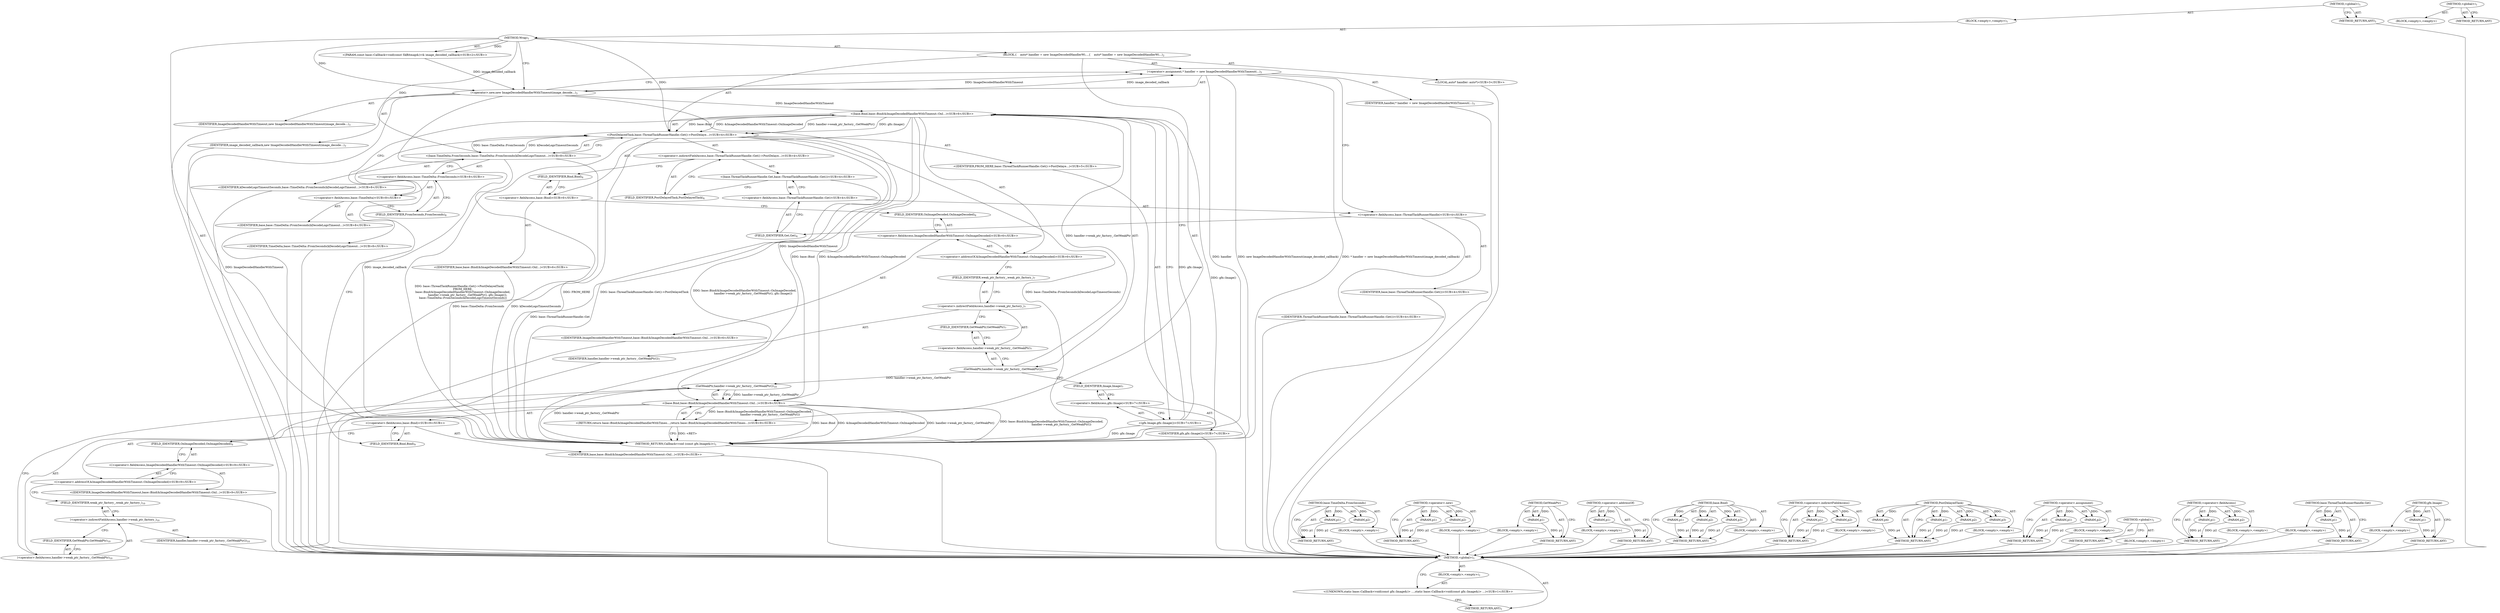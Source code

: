 digraph "&lt;global&gt;" {
vulnerable_118 [label=<(METHOD,base.ThreadTaskRunnerHandle.Get)>];
vulnerable_119 [label=<(PARAM,p1)>];
vulnerable_120 [label=<(BLOCK,&lt;empty&gt;,&lt;empty&gt;)>];
vulnerable_121 [label=<(METHOD_RETURN,ANY)>];
vulnerable_141 [label=<(METHOD,gfx.Image)>];
vulnerable_142 [label=<(PARAM,p1)>];
vulnerable_143 [label=<(BLOCK,&lt;empty&gt;,&lt;empty&gt;)>];
vulnerable_144 [label=<(METHOD_RETURN,ANY)>];
vulnerable_6 [label=<(METHOD,&lt;global&gt;)<SUB>1</SUB>>];
vulnerable_7 [label=<(BLOCK,&lt;empty&gt;,&lt;empty&gt;)<SUB>1</SUB>>];
vulnerable_8 [label=<(METHOD,Wrap)<SUB>1</SUB>>];
vulnerable_9 [label="<(PARAM,const base::Callback&lt;void(const SkBitmap&amp;)&gt;&amp; image_decoded_callback)<SUB>2</SUB>>"];
vulnerable_10 [label=<(BLOCK,{
    auto* handler = new ImageDecodedHandlerWi...,{
    auto* handler = new ImageDecodedHandlerWi...)<SUB>2</SUB>>];
vulnerable_11 [label="<(LOCAL,auto* handler: auto*)<SUB>3</SUB>>"];
vulnerable_12 [label=<(&lt;operator&gt;.assignment,* handler = new ImageDecodedHandlerWithTimeout(...)<SUB>3</SUB>>];
vulnerable_13 [label=<(IDENTIFIER,handler,* handler = new ImageDecodedHandlerWithTimeout(...)<SUB>3</SUB>>];
vulnerable_14 [label=<(&lt;operator&gt;.new,new ImageDecodedHandlerWithTimeout(image_decode...)<SUB>3</SUB>>];
vulnerable_15 [label=<(IDENTIFIER,ImageDecodedHandlerWithTimeout,new ImageDecodedHandlerWithTimeout(image_decode...)<SUB>3</SUB>>];
vulnerable_16 [label=<(IDENTIFIER,image_decoded_callback,new ImageDecodedHandlerWithTimeout(image_decode...)<SUB>3</SUB>>];
vulnerable_17 [label="<(PostDelayedTask,base::ThreadTaskRunnerHandle::Get()-&gt;PostDelaye...)<SUB>4</SUB>>"];
vulnerable_18 [label="<(&lt;operator&gt;.indirectFieldAccess,base::ThreadTaskRunnerHandle::Get()-&gt;PostDelaye...)<SUB>4</SUB>>"];
vulnerable_19 [label="<(base.ThreadTaskRunnerHandle.Get,base::ThreadTaskRunnerHandle::Get())<SUB>4</SUB>>"];
vulnerable_20 [label="<(&lt;operator&gt;.fieldAccess,base::ThreadTaskRunnerHandle::Get)<SUB>4</SUB>>"];
vulnerable_21 [label="<(&lt;operator&gt;.fieldAccess,base::ThreadTaskRunnerHandle)<SUB>4</SUB>>"];
vulnerable_22 [label="<(IDENTIFIER,base,base::ThreadTaskRunnerHandle::Get())<SUB>4</SUB>>"];
vulnerable_23 [label="<(IDENTIFIER,ThreadTaskRunnerHandle,base::ThreadTaskRunnerHandle::Get())<SUB>4</SUB>>"];
vulnerable_24 [label=<(FIELD_IDENTIFIER,Get,Get)<SUB>4</SUB>>];
vulnerable_25 [label=<(FIELD_IDENTIFIER,PostDelayedTask,PostDelayedTask)<SUB>4</SUB>>];
vulnerable_26 [label="<(IDENTIFIER,FROM_HERE,base::ThreadTaskRunnerHandle::Get()-&gt;PostDelaye...)<SUB>5</SUB>>"];
vulnerable_27 [label="<(base.Bind,base::Bind(&amp;ImageDecodedHandlerWithTimeout::OnI...)<SUB>6</SUB>>"];
vulnerable_28 [label="<(&lt;operator&gt;.fieldAccess,base::Bind)<SUB>6</SUB>>"];
vulnerable_29 [label="<(IDENTIFIER,base,base::Bind(&amp;ImageDecodedHandlerWithTimeout::OnI...)<SUB>6</SUB>>"];
vulnerable_30 [label=<(FIELD_IDENTIFIER,Bind,Bind)<SUB>6</SUB>>];
vulnerable_31 [label="<(&lt;operator&gt;.addressOf,&amp;ImageDecodedHandlerWithTimeout::OnImageDecoded)<SUB>6</SUB>>"];
vulnerable_32 [label="<(&lt;operator&gt;.fieldAccess,ImageDecodedHandlerWithTimeout::OnImageDecoded)<SUB>6</SUB>>"];
vulnerable_33 [label="<(IDENTIFIER,ImageDecodedHandlerWithTimeout,base::Bind(&amp;ImageDecodedHandlerWithTimeout::OnI...)<SUB>6</SUB>>"];
vulnerable_34 [label=<(FIELD_IDENTIFIER,OnImageDecoded,OnImageDecoded)<SUB>6</SUB>>];
vulnerable_35 [label=<(GetWeakPtr,handler-&gt;weak_ptr_factory_.GetWeakPtr())<SUB>7</SUB>>];
vulnerable_36 [label=<(&lt;operator&gt;.fieldAccess,handler-&gt;weak_ptr_factory_.GetWeakPtr)<SUB>7</SUB>>];
vulnerable_37 [label=<(&lt;operator&gt;.indirectFieldAccess,handler-&gt;weak_ptr_factory_)<SUB>7</SUB>>];
vulnerable_38 [label=<(IDENTIFIER,handler,handler-&gt;weak_ptr_factory_.GetWeakPtr())<SUB>7</SUB>>];
vulnerable_39 [label=<(FIELD_IDENTIFIER,weak_ptr_factory_,weak_ptr_factory_)<SUB>7</SUB>>];
vulnerable_40 [label=<(FIELD_IDENTIFIER,GetWeakPtr,GetWeakPtr)<SUB>7</SUB>>];
vulnerable_41 [label="<(gfx.Image,gfx::Image())<SUB>7</SUB>>"];
vulnerable_42 [label="<(&lt;operator&gt;.fieldAccess,gfx::Image)<SUB>7</SUB>>"];
vulnerable_43 [label="<(IDENTIFIER,gfx,gfx::Image())<SUB>7</SUB>>"];
vulnerable_44 [label=<(FIELD_IDENTIFIER,Image,Image)<SUB>7</SUB>>];
vulnerable_45 [label="<(base.TimeDelta.FromSeconds,base::TimeDelta::FromSeconds(kDecodeLogoTimeout...)<SUB>8</SUB>>"];
vulnerable_46 [label="<(&lt;operator&gt;.fieldAccess,base::TimeDelta::FromSeconds)<SUB>8</SUB>>"];
vulnerable_47 [label="<(&lt;operator&gt;.fieldAccess,base::TimeDelta)<SUB>8</SUB>>"];
vulnerable_48 [label="<(IDENTIFIER,base,base::TimeDelta::FromSeconds(kDecodeLogoTimeout...)<SUB>8</SUB>>"];
vulnerable_49 [label="<(IDENTIFIER,TimeDelta,base::TimeDelta::FromSeconds(kDecodeLogoTimeout...)<SUB>8</SUB>>"];
vulnerable_50 [label=<(FIELD_IDENTIFIER,FromSeconds,FromSeconds)<SUB>8</SUB>>];
vulnerable_51 [label="<(IDENTIFIER,kDecodeLogoTimeoutSeconds,base::TimeDelta::FromSeconds(kDecodeLogoTimeout...)<SUB>8</SUB>>"];
vulnerable_52 [label="<(RETURN,return base::Bind(&amp;ImageDecodedHandlerWithTimeo...,return base::Bind(&amp;ImageDecodedHandlerWithTimeo...)<SUB>9</SUB>>"];
vulnerable_53 [label="<(base.Bind,base::Bind(&amp;ImageDecodedHandlerWithTimeout::OnI...)<SUB>9</SUB>>"];
vulnerable_54 [label="<(&lt;operator&gt;.fieldAccess,base::Bind)<SUB>9</SUB>>"];
vulnerable_55 [label="<(IDENTIFIER,base,base::Bind(&amp;ImageDecodedHandlerWithTimeout::OnI...)<SUB>9</SUB>>"];
vulnerable_56 [label=<(FIELD_IDENTIFIER,Bind,Bind)<SUB>9</SUB>>];
vulnerable_57 [label="<(&lt;operator&gt;.addressOf,&amp;ImageDecodedHandlerWithTimeout::OnImageDecoded)<SUB>9</SUB>>"];
vulnerable_58 [label="<(&lt;operator&gt;.fieldAccess,ImageDecodedHandlerWithTimeout::OnImageDecoded)<SUB>9</SUB>>"];
vulnerable_59 [label="<(IDENTIFIER,ImageDecodedHandlerWithTimeout,base::Bind(&amp;ImageDecodedHandlerWithTimeout::OnI...)<SUB>9</SUB>>"];
vulnerable_60 [label=<(FIELD_IDENTIFIER,OnImageDecoded,OnImageDecoded)<SUB>9</SUB>>];
vulnerable_61 [label=<(GetWeakPtr,handler-&gt;weak_ptr_factory_.GetWeakPtr())<SUB>10</SUB>>];
vulnerable_62 [label=<(&lt;operator&gt;.fieldAccess,handler-&gt;weak_ptr_factory_.GetWeakPtr)<SUB>10</SUB>>];
vulnerable_63 [label=<(&lt;operator&gt;.indirectFieldAccess,handler-&gt;weak_ptr_factory_)<SUB>10</SUB>>];
vulnerable_64 [label=<(IDENTIFIER,handler,handler-&gt;weak_ptr_factory_.GetWeakPtr())<SUB>10</SUB>>];
vulnerable_65 [label=<(FIELD_IDENTIFIER,weak_ptr_factory_,weak_ptr_factory_)<SUB>10</SUB>>];
vulnerable_66 [label=<(FIELD_IDENTIFIER,GetWeakPtr,GetWeakPtr)<SUB>10</SUB>>];
vulnerable_67 [label=<(METHOD_RETURN,Callback&lt;void (const gfx.Image&amp;)&gt;)<SUB>1</SUB>>];
vulnerable_69 [label=<(METHOD_RETURN,ANY)<SUB>1</SUB>>];
vulnerable_145 [label=<(METHOD,base.TimeDelta.FromSeconds)>];
vulnerable_146 [label=<(PARAM,p1)>];
vulnerable_147 [label=<(PARAM,p2)>];
vulnerable_148 [label=<(BLOCK,&lt;empty&gt;,&lt;empty&gt;)>];
vulnerable_149 [label=<(METHOD_RETURN,ANY)>];
vulnerable_101 [label=<(METHOD,&lt;operator&gt;.new)>];
vulnerable_102 [label=<(PARAM,p1)>];
vulnerable_103 [label=<(PARAM,p2)>];
vulnerable_104 [label=<(BLOCK,&lt;empty&gt;,&lt;empty&gt;)>];
vulnerable_105 [label=<(METHOD_RETURN,ANY)>];
vulnerable_137 [label=<(METHOD,GetWeakPtr)>];
vulnerable_138 [label=<(PARAM,p1)>];
vulnerable_139 [label=<(BLOCK,&lt;empty&gt;,&lt;empty&gt;)>];
vulnerable_140 [label=<(METHOD_RETURN,ANY)>];
vulnerable_133 [label=<(METHOD,&lt;operator&gt;.addressOf)>];
vulnerable_134 [label=<(PARAM,p1)>];
vulnerable_135 [label=<(BLOCK,&lt;empty&gt;,&lt;empty&gt;)>];
vulnerable_136 [label=<(METHOD_RETURN,ANY)>];
vulnerable_127 [label=<(METHOD,base.Bind)>];
vulnerable_128 [label=<(PARAM,p1)>];
vulnerable_129 [label=<(PARAM,p2)>];
vulnerable_130 [label=<(PARAM,p3)>];
vulnerable_131 [label=<(BLOCK,&lt;empty&gt;,&lt;empty&gt;)>];
vulnerable_132 [label=<(METHOD_RETURN,ANY)>];
vulnerable_113 [label=<(METHOD,&lt;operator&gt;.indirectFieldAccess)>];
vulnerable_114 [label=<(PARAM,p1)>];
vulnerable_115 [label=<(PARAM,p2)>];
vulnerable_116 [label=<(BLOCK,&lt;empty&gt;,&lt;empty&gt;)>];
vulnerable_117 [label=<(METHOD_RETURN,ANY)>];
vulnerable_106 [label=<(METHOD,PostDelayedTask)>];
vulnerable_107 [label=<(PARAM,p1)>];
vulnerable_108 [label=<(PARAM,p2)>];
vulnerable_109 [label=<(PARAM,p3)>];
vulnerable_110 [label=<(PARAM,p4)>];
vulnerable_111 [label=<(BLOCK,&lt;empty&gt;,&lt;empty&gt;)>];
vulnerable_112 [label=<(METHOD_RETURN,ANY)>];
vulnerable_96 [label=<(METHOD,&lt;operator&gt;.assignment)>];
vulnerable_97 [label=<(PARAM,p1)>];
vulnerable_98 [label=<(PARAM,p2)>];
vulnerable_99 [label=<(BLOCK,&lt;empty&gt;,&lt;empty&gt;)>];
vulnerable_100 [label=<(METHOD_RETURN,ANY)>];
vulnerable_90 [label=<(METHOD,&lt;global&gt;)<SUB>1</SUB>>];
vulnerable_91 [label=<(BLOCK,&lt;empty&gt;,&lt;empty&gt;)>];
vulnerable_92 [label=<(METHOD_RETURN,ANY)>];
vulnerable_122 [label=<(METHOD,&lt;operator&gt;.fieldAccess)>];
vulnerable_123 [label=<(PARAM,p1)>];
vulnerable_124 [label=<(PARAM,p2)>];
vulnerable_125 [label=<(BLOCK,&lt;empty&gt;,&lt;empty&gt;)>];
vulnerable_126 [label=<(METHOD_RETURN,ANY)>];
fixed_6 [label=<(METHOD,&lt;global&gt;)<SUB>1</SUB>>];
fixed_7 [label=<(BLOCK,&lt;empty&gt;,&lt;empty&gt;)<SUB>1</SUB>>];
fixed_8 [label="<(UNKNOWN,static base::Callback&lt;void(const gfx::Image&amp;)&gt; ...,static base::Callback&lt;void(const gfx::Image&amp;)&gt; ...)<SUB>1</SUB>>"];
fixed_9 [label=<(METHOD_RETURN,ANY)<SUB>1</SUB>>];
fixed_14 [label=<(METHOD,&lt;global&gt;)<SUB>1</SUB>>];
fixed_15 [label=<(BLOCK,&lt;empty&gt;,&lt;empty&gt;)>];
fixed_16 [label=<(METHOD_RETURN,ANY)>];
vulnerable_118 -> vulnerable_119  [key=0, label="AST: "];
vulnerable_118 -> vulnerable_119  [key=1, label="DDG: "];
vulnerable_118 -> vulnerable_120  [key=0, label="AST: "];
vulnerable_118 -> vulnerable_121  [key=0, label="AST: "];
vulnerable_118 -> vulnerable_121  [key=1, label="CFG: "];
vulnerable_119 -> vulnerable_121  [key=0, label="DDG: p1"];
vulnerable_120 -> fixed_6  [key=0];
vulnerable_121 -> fixed_6  [key=0];
vulnerable_141 -> vulnerable_142  [key=0, label="AST: "];
vulnerable_141 -> vulnerable_142  [key=1, label="DDG: "];
vulnerable_141 -> vulnerable_143  [key=0, label="AST: "];
vulnerable_141 -> vulnerable_144  [key=0, label="AST: "];
vulnerable_141 -> vulnerable_144  [key=1, label="CFG: "];
vulnerable_142 -> vulnerable_144  [key=0, label="DDG: p1"];
vulnerable_143 -> fixed_6  [key=0];
vulnerable_144 -> fixed_6  [key=0];
vulnerable_6 -> vulnerable_7  [key=0, label="AST: "];
vulnerable_6 -> vulnerable_69  [key=0, label="AST: "];
vulnerable_6 -> vulnerable_69  [key=1, label="CFG: "];
vulnerable_7 -> vulnerable_8  [key=0, label="AST: "];
vulnerable_8 -> vulnerable_9  [key=0, label="AST: "];
vulnerable_8 -> vulnerable_9  [key=1, label="DDG: "];
vulnerable_8 -> vulnerable_10  [key=0, label="AST: "];
vulnerable_8 -> vulnerable_67  [key=0, label="AST: "];
vulnerable_8 -> vulnerable_14  [key=0, label="CFG: "];
vulnerable_8 -> vulnerable_14  [key=1, label="DDG: "];
vulnerable_8 -> vulnerable_17  [key=0, label="DDG: "];
vulnerable_8 -> vulnerable_45  [key=0, label="DDG: "];
vulnerable_9 -> vulnerable_14  [key=0, label="DDG: image_decoded_callback"];
vulnerable_10 -> vulnerable_11  [key=0, label="AST: "];
vulnerable_10 -> vulnerable_12  [key=0, label="AST: "];
vulnerable_10 -> vulnerable_17  [key=0, label="AST: "];
vulnerable_10 -> vulnerable_52  [key=0, label="AST: "];
vulnerable_11 -> fixed_6  [key=0];
vulnerable_12 -> vulnerable_13  [key=0, label="AST: "];
vulnerable_12 -> vulnerable_14  [key=0, label="AST: "];
vulnerable_12 -> vulnerable_21  [key=0, label="CFG: "];
vulnerable_12 -> vulnerable_67  [key=0, label="DDG: handler"];
vulnerable_12 -> vulnerable_67  [key=1, label="DDG: new ImageDecodedHandlerWithTimeout(image_decoded_callback)"];
vulnerable_12 -> vulnerable_67  [key=2, label="DDG: * handler = new ImageDecodedHandlerWithTimeout(image_decoded_callback)"];
vulnerable_13 -> fixed_6  [key=0];
vulnerable_14 -> vulnerable_15  [key=0, label="AST: "];
vulnerable_14 -> vulnerable_16  [key=0, label="AST: "];
vulnerable_14 -> vulnerable_12  [key=0, label="CFG: "];
vulnerable_14 -> vulnerable_12  [key=1, label="DDG: ImageDecodedHandlerWithTimeout"];
vulnerable_14 -> vulnerable_12  [key=2, label="DDG: image_decoded_callback"];
vulnerable_14 -> vulnerable_67  [key=0, label="DDG: ImageDecodedHandlerWithTimeout"];
vulnerable_14 -> vulnerable_67  [key=1, label="DDG: image_decoded_callback"];
vulnerable_14 -> vulnerable_27  [key=0, label="DDG: ImageDecodedHandlerWithTimeout"];
vulnerable_14 -> vulnerable_53  [key=0, label="DDG: ImageDecodedHandlerWithTimeout"];
vulnerable_15 -> fixed_6  [key=0];
vulnerable_16 -> fixed_6  [key=0];
vulnerable_17 -> vulnerable_18  [key=0, label="AST: "];
vulnerable_17 -> vulnerable_26  [key=0, label="AST: "];
vulnerable_17 -> vulnerable_27  [key=0, label="AST: "];
vulnerable_17 -> vulnerable_45  [key=0, label="AST: "];
vulnerable_17 -> vulnerable_56  [key=0, label="CFG: "];
vulnerable_17 -> vulnerable_67  [key=0, label="DDG: base::ThreadTaskRunnerHandle::Get()-&gt;PostDelayedTask"];
vulnerable_17 -> vulnerable_67  [key=1, label="DDG: base::Bind(&amp;ImageDecodedHandlerWithTimeout::OnImageDecoded,
                   handler-&gt;weak_ptr_factory_.GetWeakPtr(), gfx::Image())"];
vulnerable_17 -> vulnerable_67  [key=2, label="DDG: base::TimeDelta::FromSeconds(kDecodeLogoTimeoutSeconds)"];
vulnerable_17 -> vulnerable_67  [key=3, label="DDG: base::ThreadTaskRunnerHandle::Get()-&gt;PostDelayedTask(
        FROM_HERE,
        base::Bind(&amp;ImageDecodedHandlerWithTimeout::OnImageDecoded,
                   handler-&gt;weak_ptr_factory_.GetWeakPtr(), gfx::Image()),
        base::TimeDelta::FromSeconds(kDecodeLogoTimeoutSeconds))"];
vulnerable_17 -> vulnerable_67  [key=4, label="DDG: FROM_HERE"];
vulnerable_18 -> vulnerable_19  [key=0, label="AST: "];
vulnerable_18 -> vulnerable_25  [key=0, label="AST: "];
vulnerable_18 -> vulnerable_30  [key=0, label="CFG: "];
vulnerable_19 -> vulnerable_20  [key=0, label="AST: "];
vulnerable_19 -> vulnerable_25  [key=0, label="CFG: "];
vulnerable_19 -> vulnerable_67  [key=0, label="DDG: base::ThreadTaskRunnerHandle::Get"];
vulnerable_20 -> vulnerable_21  [key=0, label="AST: "];
vulnerable_20 -> vulnerable_24  [key=0, label="AST: "];
vulnerable_20 -> vulnerable_19  [key=0, label="CFG: "];
vulnerable_21 -> vulnerable_22  [key=0, label="AST: "];
vulnerable_21 -> vulnerable_23  [key=0, label="AST: "];
vulnerable_21 -> vulnerable_24  [key=0, label="CFG: "];
vulnerable_22 -> fixed_6  [key=0];
vulnerable_23 -> fixed_6  [key=0];
vulnerable_24 -> vulnerable_20  [key=0, label="CFG: "];
vulnerable_25 -> vulnerable_18  [key=0, label="CFG: "];
vulnerable_26 -> fixed_6  [key=0];
vulnerable_27 -> vulnerable_28  [key=0, label="AST: "];
vulnerable_27 -> vulnerable_31  [key=0, label="AST: "];
vulnerable_27 -> vulnerable_35  [key=0, label="AST: "];
vulnerable_27 -> vulnerable_41  [key=0, label="AST: "];
vulnerable_27 -> vulnerable_47  [key=0, label="CFG: "];
vulnerable_27 -> vulnerable_67  [key=0, label="DDG: gfx::Image()"];
vulnerable_27 -> vulnerable_17  [key=0, label="DDG: base::Bind"];
vulnerable_27 -> vulnerable_17  [key=1, label="DDG: &amp;ImageDecodedHandlerWithTimeout::OnImageDecoded"];
vulnerable_27 -> vulnerable_17  [key=2, label="DDG: handler-&gt;weak_ptr_factory_.GetWeakPtr()"];
vulnerable_27 -> vulnerable_17  [key=3, label="DDG: gfx::Image()"];
vulnerable_27 -> vulnerable_53  [key=0, label="DDG: base::Bind"];
vulnerable_27 -> vulnerable_53  [key=1, label="DDG: &amp;ImageDecodedHandlerWithTimeout::OnImageDecoded"];
vulnerable_28 -> vulnerable_29  [key=0, label="AST: "];
vulnerable_28 -> vulnerable_30  [key=0, label="AST: "];
vulnerable_28 -> vulnerable_34  [key=0, label="CFG: "];
vulnerable_29 -> fixed_6  [key=0];
vulnerable_30 -> vulnerable_28  [key=0, label="CFG: "];
vulnerable_31 -> vulnerable_32  [key=0, label="AST: "];
vulnerable_31 -> vulnerable_39  [key=0, label="CFG: "];
vulnerable_32 -> vulnerable_33  [key=0, label="AST: "];
vulnerable_32 -> vulnerable_34  [key=0, label="AST: "];
vulnerable_32 -> vulnerable_31  [key=0, label="CFG: "];
vulnerable_33 -> fixed_6  [key=0];
vulnerable_34 -> vulnerable_32  [key=0, label="CFG: "];
vulnerable_35 -> vulnerable_36  [key=0, label="AST: "];
vulnerable_35 -> vulnerable_44  [key=0, label="CFG: "];
vulnerable_35 -> vulnerable_27  [key=0, label="DDG: handler-&gt;weak_ptr_factory_.GetWeakPtr"];
vulnerable_35 -> vulnerable_61  [key=0, label="DDG: handler-&gt;weak_ptr_factory_.GetWeakPtr"];
vulnerable_36 -> vulnerable_37  [key=0, label="AST: "];
vulnerable_36 -> vulnerable_40  [key=0, label="AST: "];
vulnerable_36 -> vulnerable_35  [key=0, label="CFG: "];
vulnerable_37 -> vulnerable_38  [key=0, label="AST: "];
vulnerable_37 -> vulnerable_39  [key=0, label="AST: "];
vulnerable_37 -> vulnerable_40  [key=0, label="CFG: "];
vulnerable_38 -> fixed_6  [key=0];
vulnerable_39 -> vulnerable_37  [key=0, label="CFG: "];
vulnerable_40 -> vulnerable_36  [key=0, label="CFG: "];
vulnerable_41 -> vulnerable_42  [key=0, label="AST: "];
vulnerable_41 -> vulnerable_27  [key=0, label="CFG: "];
vulnerable_41 -> vulnerable_27  [key=1, label="DDG: gfx::Image"];
vulnerable_41 -> vulnerable_67  [key=0, label="DDG: gfx::Image"];
vulnerable_42 -> vulnerable_43  [key=0, label="AST: "];
vulnerable_42 -> vulnerable_44  [key=0, label="AST: "];
vulnerable_42 -> vulnerable_41  [key=0, label="CFG: "];
vulnerable_43 -> fixed_6  [key=0];
vulnerable_44 -> vulnerable_42  [key=0, label="CFG: "];
vulnerable_45 -> vulnerable_46  [key=0, label="AST: "];
vulnerable_45 -> vulnerable_51  [key=0, label="AST: "];
vulnerable_45 -> vulnerable_17  [key=0, label="CFG: "];
vulnerable_45 -> vulnerable_17  [key=1, label="DDG: base::TimeDelta::FromSeconds"];
vulnerable_45 -> vulnerable_17  [key=2, label="DDG: kDecodeLogoTimeoutSeconds"];
vulnerable_45 -> vulnerable_67  [key=0, label="DDG: base::TimeDelta::FromSeconds"];
vulnerable_45 -> vulnerable_67  [key=1, label="DDG: kDecodeLogoTimeoutSeconds"];
vulnerable_46 -> vulnerable_47  [key=0, label="AST: "];
vulnerable_46 -> vulnerable_50  [key=0, label="AST: "];
vulnerable_46 -> vulnerable_45  [key=0, label="CFG: "];
vulnerable_47 -> vulnerable_48  [key=0, label="AST: "];
vulnerable_47 -> vulnerable_49  [key=0, label="AST: "];
vulnerable_47 -> vulnerable_50  [key=0, label="CFG: "];
vulnerable_48 -> fixed_6  [key=0];
vulnerable_49 -> fixed_6  [key=0];
vulnerable_50 -> vulnerable_46  [key=0, label="CFG: "];
vulnerable_51 -> fixed_6  [key=0];
vulnerable_52 -> vulnerable_53  [key=0, label="AST: "];
vulnerable_52 -> vulnerable_67  [key=0, label="CFG: "];
vulnerable_52 -> vulnerable_67  [key=1, label="DDG: &lt;RET&gt;"];
vulnerable_53 -> vulnerable_54  [key=0, label="AST: "];
vulnerable_53 -> vulnerable_57  [key=0, label="AST: "];
vulnerable_53 -> vulnerable_61  [key=0, label="AST: "];
vulnerable_53 -> vulnerable_52  [key=0, label="CFG: "];
vulnerable_53 -> vulnerable_52  [key=1, label="DDG: base::Bind(&amp;ImageDecodedHandlerWithTimeout::OnImageDecoded,
                      handler-&gt;weak_ptr_factory_.GetWeakPtr())"];
vulnerable_53 -> vulnerable_67  [key=0, label="DDG: base::Bind"];
vulnerable_53 -> vulnerable_67  [key=1, label="DDG: &amp;ImageDecodedHandlerWithTimeout::OnImageDecoded"];
vulnerable_53 -> vulnerable_67  [key=2, label="DDG: handler-&gt;weak_ptr_factory_.GetWeakPtr()"];
vulnerable_53 -> vulnerable_67  [key=3, label="DDG: base::Bind(&amp;ImageDecodedHandlerWithTimeout::OnImageDecoded,
                      handler-&gt;weak_ptr_factory_.GetWeakPtr())"];
vulnerable_54 -> vulnerable_55  [key=0, label="AST: "];
vulnerable_54 -> vulnerable_56  [key=0, label="AST: "];
vulnerable_54 -> vulnerable_60  [key=0, label="CFG: "];
vulnerable_55 -> fixed_6  [key=0];
vulnerable_56 -> vulnerable_54  [key=0, label="CFG: "];
vulnerable_57 -> vulnerable_58  [key=0, label="AST: "];
vulnerable_57 -> vulnerable_65  [key=0, label="CFG: "];
vulnerable_58 -> vulnerable_59  [key=0, label="AST: "];
vulnerable_58 -> vulnerable_60  [key=0, label="AST: "];
vulnerable_58 -> vulnerable_57  [key=0, label="CFG: "];
vulnerable_59 -> fixed_6  [key=0];
vulnerable_60 -> vulnerable_58  [key=0, label="CFG: "];
vulnerable_61 -> vulnerable_62  [key=0, label="AST: "];
vulnerable_61 -> vulnerable_53  [key=0, label="CFG: "];
vulnerable_61 -> vulnerable_53  [key=1, label="DDG: handler-&gt;weak_ptr_factory_.GetWeakPtr"];
vulnerable_61 -> vulnerable_67  [key=0, label="DDG: handler-&gt;weak_ptr_factory_.GetWeakPtr"];
vulnerable_62 -> vulnerable_63  [key=0, label="AST: "];
vulnerable_62 -> vulnerable_66  [key=0, label="AST: "];
vulnerable_62 -> vulnerable_61  [key=0, label="CFG: "];
vulnerable_63 -> vulnerable_64  [key=0, label="AST: "];
vulnerable_63 -> vulnerable_65  [key=0, label="AST: "];
vulnerable_63 -> vulnerable_66  [key=0, label="CFG: "];
vulnerable_64 -> fixed_6  [key=0];
vulnerable_65 -> vulnerable_63  [key=0, label="CFG: "];
vulnerable_66 -> vulnerable_62  [key=0, label="CFG: "];
vulnerable_67 -> fixed_6  [key=0];
vulnerable_69 -> fixed_6  [key=0];
vulnerable_145 -> vulnerable_146  [key=0, label="AST: "];
vulnerable_145 -> vulnerable_146  [key=1, label="DDG: "];
vulnerable_145 -> vulnerable_148  [key=0, label="AST: "];
vulnerable_145 -> vulnerable_147  [key=0, label="AST: "];
vulnerable_145 -> vulnerable_147  [key=1, label="DDG: "];
vulnerable_145 -> vulnerable_149  [key=0, label="AST: "];
vulnerable_145 -> vulnerable_149  [key=1, label="CFG: "];
vulnerable_146 -> vulnerable_149  [key=0, label="DDG: p1"];
vulnerable_147 -> vulnerable_149  [key=0, label="DDG: p2"];
vulnerable_148 -> fixed_6  [key=0];
vulnerable_149 -> fixed_6  [key=0];
vulnerable_101 -> vulnerable_102  [key=0, label="AST: "];
vulnerable_101 -> vulnerable_102  [key=1, label="DDG: "];
vulnerable_101 -> vulnerable_104  [key=0, label="AST: "];
vulnerable_101 -> vulnerable_103  [key=0, label="AST: "];
vulnerable_101 -> vulnerable_103  [key=1, label="DDG: "];
vulnerable_101 -> vulnerable_105  [key=0, label="AST: "];
vulnerable_101 -> vulnerable_105  [key=1, label="CFG: "];
vulnerable_102 -> vulnerable_105  [key=0, label="DDG: p1"];
vulnerable_103 -> vulnerable_105  [key=0, label="DDG: p2"];
vulnerable_104 -> fixed_6  [key=0];
vulnerable_105 -> fixed_6  [key=0];
vulnerable_137 -> vulnerable_138  [key=0, label="AST: "];
vulnerable_137 -> vulnerable_138  [key=1, label="DDG: "];
vulnerable_137 -> vulnerable_139  [key=0, label="AST: "];
vulnerable_137 -> vulnerable_140  [key=0, label="AST: "];
vulnerable_137 -> vulnerable_140  [key=1, label="CFG: "];
vulnerable_138 -> vulnerable_140  [key=0, label="DDG: p1"];
vulnerable_139 -> fixed_6  [key=0];
vulnerable_140 -> fixed_6  [key=0];
vulnerable_133 -> vulnerable_134  [key=0, label="AST: "];
vulnerable_133 -> vulnerable_134  [key=1, label="DDG: "];
vulnerable_133 -> vulnerable_135  [key=0, label="AST: "];
vulnerable_133 -> vulnerable_136  [key=0, label="AST: "];
vulnerable_133 -> vulnerable_136  [key=1, label="CFG: "];
vulnerable_134 -> vulnerable_136  [key=0, label="DDG: p1"];
vulnerable_135 -> fixed_6  [key=0];
vulnerable_136 -> fixed_6  [key=0];
vulnerable_127 -> vulnerable_128  [key=0, label="AST: "];
vulnerable_127 -> vulnerable_128  [key=1, label="DDG: "];
vulnerable_127 -> vulnerable_131  [key=0, label="AST: "];
vulnerable_127 -> vulnerable_129  [key=0, label="AST: "];
vulnerable_127 -> vulnerable_129  [key=1, label="DDG: "];
vulnerable_127 -> vulnerable_132  [key=0, label="AST: "];
vulnerable_127 -> vulnerable_132  [key=1, label="CFG: "];
vulnerable_127 -> vulnerable_130  [key=0, label="AST: "];
vulnerable_127 -> vulnerable_130  [key=1, label="DDG: "];
vulnerable_128 -> vulnerable_132  [key=0, label="DDG: p1"];
vulnerable_129 -> vulnerable_132  [key=0, label="DDG: p2"];
vulnerable_130 -> vulnerable_132  [key=0, label="DDG: p3"];
vulnerable_131 -> fixed_6  [key=0];
vulnerable_132 -> fixed_6  [key=0];
vulnerable_113 -> vulnerable_114  [key=0, label="AST: "];
vulnerable_113 -> vulnerable_114  [key=1, label="DDG: "];
vulnerable_113 -> vulnerable_116  [key=0, label="AST: "];
vulnerable_113 -> vulnerable_115  [key=0, label="AST: "];
vulnerable_113 -> vulnerable_115  [key=1, label="DDG: "];
vulnerable_113 -> vulnerable_117  [key=0, label="AST: "];
vulnerable_113 -> vulnerable_117  [key=1, label="CFG: "];
vulnerable_114 -> vulnerable_117  [key=0, label="DDG: p1"];
vulnerable_115 -> vulnerable_117  [key=0, label="DDG: p2"];
vulnerable_116 -> fixed_6  [key=0];
vulnerable_117 -> fixed_6  [key=0];
vulnerable_106 -> vulnerable_107  [key=0, label="AST: "];
vulnerable_106 -> vulnerable_107  [key=1, label="DDG: "];
vulnerable_106 -> vulnerable_111  [key=0, label="AST: "];
vulnerable_106 -> vulnerable_108  [key=0, label="AST: "];
vulnerable_106 -> vulnerable_108  [key=1, label="DDG: "];
vulnerable_106 -> vulnerable_112  [key=0, label="AST: "];
vulnerable_106 -> vulnerable_112  [key=1, label="CFG: "];
vulnerable_106 -> vulnerable_109  [key=0, label="AST: "];
vulnerable_106 -> vulnerable_109  [key=1, label="DDG: "];
vulnerable_106 -> vulnerable_110  [key=0, label="AST: "];
vulnerable_106 -> vulnerable_110  [key=1, label="DDG: "];
vulnerable_107 -> vulnerable_112  [key=0, label="DDG: p1"];
vulnerable_108 -> vulnerable_112  [key=0, label="DDG: p2"];
vulnerable_109 -> vulnerable_112  [key=0, label="DDG: p3"];
vulnerable_110 -> vulnerable_112  [key=0, label="DDG: p4"];
vulnerable_111 -> fixed_6  [key=0];
vulnerable_112 -> fixed_6  [key=0];
vulnerable_96 -> vulnerable_97  [key=0, label="AST: "];
vulnerable_96 -> vulnerable_97  [key=1, label="DDG: "];
vulnerable_96 -> vulnerable_99  [key=0, label="AST: "];
vulnerable_96 -> vulnerable_98  [key=0, label="AST: "];
vulnerable_96 -> vulnerable_98  [key=1, label="DDG: "];
vulnerable_96 -> vulnerable_100  [key=0, label="AST: "];
vulnerable_96 -> vulnerable_100  [key=1, label="CFG: "];
vulnerable_97 -> vulnerable_100  [key=0, label="DDG: p1"];
vulnerable_98 -> vulnerable_100  [key=0, label="DDG: p2"];
vulnerable_99 -> fixed_6  [key=0];
vulnerable_100 -> fixed_6  [key=0];
vulnerable_90 -> vulnerable_91  [key=0, label="AST: "];
vulnerable_90 -> vulnerable_92  [key=0, label="AST: "];
vulnerable_90 -> vulnerable_92  [key=1, label="CFG: "];
vulnerable_91 -> fixed_6  [key=0];
vulnerable_92 -> fixed_6  [key=0];
vulnerable_122 -> vulnerable_123  [key=0, label="AST: "];
vulnerable_122 -> vulnerable_123  [key=1, label="DDG: "];
vulnerable_122 -> vulnerable_125  [key=0, label="AST: "];
vulnerable_122 -> vulnerable_124  [key=0, label="AST: "];
vulnerable_122 -> vulnerable_124  [key=1, label="DDG: "];
vulnerable_122 -> vulnerable_126  [key=0, label="AST: "];
vulnerable_122 -> vulnerable_126  [key=1, label="CFG: "];
vulnerable_123 -> vulnerable_126  [key=0, label="DDG: p1"];
vulnerable_124 -> vulnerable_126  [key=0, label="DDG: p2"];
vulnerable_125 -> fixed_6  [key=0];
vulnerable_126 -> fixed_6  [key=0];
fixed_6 -> fixed_7  [key=0, label="AST: "];
fixed_6 -> fixed_9  [key=0, label="AST: "];
fixed_6 -> fixed_8  [key=0, label="CFG: "];
fixed_7 -> fixed_8  [key=0, label="AST: "];
fixed_8 -> fixed_9  [key=0, label="CFG: "];
fixed_14 -> fixed_15  [key=0, label="AST: "];
fixed_14 -> fixed_16  [key=0, label="AST: "];
fixed_14 -> fixed_16  [key=1, label="CFG: "];
}
